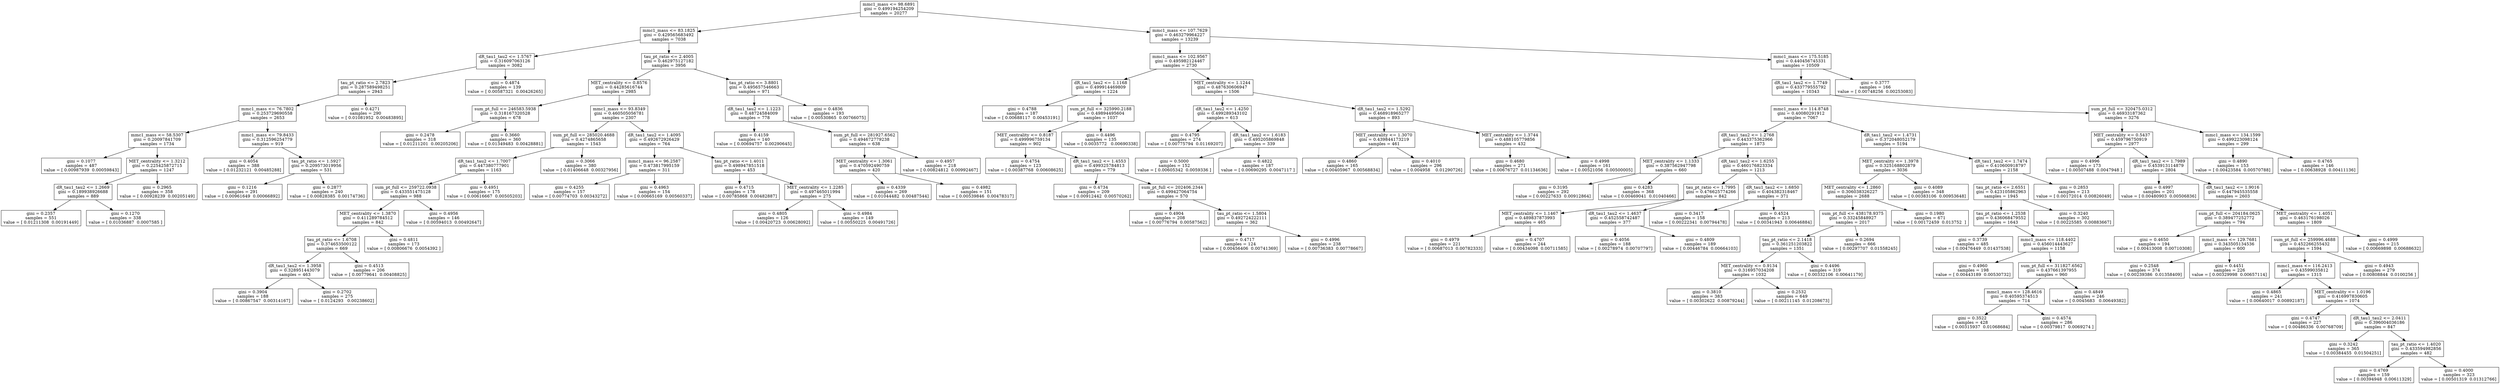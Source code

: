 digraph Tree {
0 [label="mmc1_mass <= 98.6891\ngini = 0.499194254209\nsamples = 20277", shape="box"] ;
1 [label="mmc1_mass <= 83.1825\ngini = 0.429565683492\nsamples = 7038", shape="box"] ;
0 -> 1 ;
2 [label="dR_tau1_tau2 <= 1.5767\ngini = 0.316097063126\nsamples = 3082", shape="box"] ;
1 -> 2 ;
3 [label="tau_pt_ratio <= 2.7823\ngini = 0.287589498251\nsamples = 2943", shape="box"] ;
2 -> 3 ;
4 [label="mmc1_mass <= 76.7802\ngini = 0.253729690558\nsamples = 2653", shape="box"] ;
3 -> 4 ;
5 [label="mmc1_mass <= 58.5307\ngini = 0.20097841709\nsamples = 1734", shape="box"] ;
4 -> 5 ;
6 [label="gini = 0.1077\nsamples = 487\nvalue = [ 0.00987939  0.00059843]", shape="box"] ;
5 -> 6 ;
7 [label="MET_centrality <= 1.3212\ngini = 0.225425872715\nsamples = 1247", shape="box"] ;
5 -> 7 ;
8 [label="dR_tau1_tau2 <= 1.2669\ngini = 0.189938926688\nsamples = 889", shape="box"] ;
7 -> 8 ;
9 [label="gini = 0.2357\nsamples = 551\nvalue = [ 0.01211308  0.00191449]", shape="box"] ;
8 -> 9 ;
10 [label="gini = 0.1270\nsamples = 338\nvalue = [ 0.01036887  0.0007585 ]", shape="box"] ;
8 -> 10 ;
11 [label="gini = 0.2965\nsamples = 358\nvalue = [ 0.00928239  0.00205149]", shape="box"] ;
7 -> 11 ;
12 [label="mmc1_mass <= 79.8433\ngini = 0.312596254779\nsamples = 919", shape="box"] ;
4 -> 12 ;
13 [label="gini = 0.4054\nsamples = 388\nvalue = [ 0.01232121  0.00485288]", shape="box"] ;
12 -> 13 ;
14 [label="tau_pt_ratio <= 1.5927\ngini = 0.209573019956\nsamples = 531", shape="box"] ;
12 -> 14 ;
15 [label="gini = 0.1216\nsamples = 291\nvalue = [ 0.00961649  0.00066892]", shape="box"] ;
14 -> 15 ;
16 [label="gini = 0.2877\nsamples = 240\nvalue = [ 0.00828385  0.00174736]", shape="box"] ;
14 -> 16 ;
17 [label="gini = 0.4271\nsamples = 290\nvalue = [ 0.01081952  0.00483895]", shape="box"] ;
3 -> 17 ;
18 [label="gini = 0.4874\nsamples = 139\nvalue = [ 0.00587321  0.00426265]", shape="box"] ;
2 -> 18 ;
19 [label="tau_pt_ratio <= 2.4005\ngini = 0.462975127182\nsamples = 3956", shape="box"] ;
1 -> 19 ;
20 [label="MET_centrality <= 0.8576\ngini = 0.44285616744\nsamples = 2985", shape="box"] ;
19 -> 20 ;
21 [label="sum_pt_full <= 246583.5938\ngini = 0.318167320528\nsamples = 678", shape="box"] ;
20 -> 21 ;
22 [label="gini = 0.2478\nsamples = 318\nvalue = [ 0.01211201  0.00205206]", shape="box"] ;
21 -> 22 ;
23 [label="gini = 0.3660\nsamples = 360\nvalue = [ 0.01349483  0.00428881]", shape="box"] ;
21 -> 23 ;
24 [label="mmc1_mass <= 93.8349\ngini = 0.460505056781\nsamples = 2307", shape="box"] ;
20 -> 24 ;
25 [label="sum_pt_full <= 285020.4688\ngini = 0.4274865658\nsamples = 1543", shape="box"] ;
24 -> 25 ;
26 [label="dR_tau1_tau2 <= 1.7007\ngini = 0.447380777901\nsamples = 1163", shape="box"] ;
25 -> 26 ;
27 [label="sum_pt_full <= 259722.0938\ngini = 0.433551475128\nsamples = 988", shape="box"] ;
26 -> 27 ;
28 [label="MET_centrality <= 1.3870\ngini = 0.411289784512\nsamples = 842", shape="box"] ;
27 -> 28 ;
29 [label="tau_pt_ratio <= 1.6708\ngini = 0.374653500122\nsamples = 669", shape="box"] ;
28 -> 29 ;
30 [label="dR_tau1_tau2 <= 1.3958\ngini = 0.328951443079\nsamples = 463", shape="box"] ;
29 -> 30 ;
31 [label="gini = 0.3904\nsamples = 188\nvalue = [ 0.00867547  0.00314167]", shape="box"] ;
30 -> 31 ;
32 [label="gini = 0.2702\nsamples = 275\nvalue = [ 0.0124293   0.00238602]", shape="box"] ;
30 -> 32 ;
33 [label="gini = 0.4513\nsamples = 206\nvalue = [ 0.00779641  0.00408825]", shape="box"] ;
29 -> 33 ;
34 [label="gini = 0.4811\nsamples = 173\nvalue = [ 0.00806676  0.0054392 ]", shape="box"] ;
28 -> 34 ;
35 [label="gini = 0.4956\nsamples = 146\nvalue = [ 0.00594013  0.00492647]", shape="box"] ;
27 -> 35 ;
36 [label="gini = 0.4951\nsamples = 175\nvalue = [ 0.00616667  0.00505203]", shape="box"] ;
26 -> 36 ;
37 [label="gini = 0.3066\nsamples = 380\nvalue = [ 0.01406648  0.00327956]", shape="box"] ;
25 -> 37 ;
38 [label="dR_tau1_tau2 <= 1.4095\ngini = 0.492672926429\nsamples = 764", shape="box"] ;
24 -> 38 ;
39 [label="mmc1_mass <= 96.2587\ngini = 0.473817995159\nsamples = 311", shape="box"] ;
38 -> 39 ;
40 [label="gini = 0.4255\nsamples = 157\nvalue = [ 0.00774703  0.00343272]", shape="box"] ;
39 -> 40 ;
41 [label="gini = 0.4963\nsamples = 154\nvalue = [ 0.00665169  0.00560337]", shape="box"] ;
39 -> 41 ;
42 [label="tau_pt_ratio <= 1.4011\ngini = 0.498947851518\nsamples = 453", shape="box"] ;
38 -> 42 ;
43 [label="gini = 0.4715\nsamples = 178\nvalue = [ 0.00785868  0.00482887]", shape="box"] ;
42 -> 43 ;
44 [label="MET_centrality <= 1.2285\ngini = 0.497465011994\nsamples = 275", shape="box"] ;
42 -> 44 ;
45 [label="gini = 0.4805\nsamples = 126\nvalue = [ 0.00420723  0.00628092]", shape="box"] ;
44 -> 45 ;
46 [label="gini = 0.4984\nsamples = 149\nvalue = [ 0.00550225  0.00491726]", shape="box"] ;
44 -> 46 ;
47 [label="tau_pt_ratio <= 3.8801\ngini = 0.495657546663\nsamples = 971", shape="box"] ;
19 -> 47 ;
48 [label="dR_tau1_tau2 <= 1.1223\ngini = 0.48724584009\nsamples = 778", shape="box"] ;
47 -> 48 ;
49 [label="gini = 0.4159\nsamples = 140\nvalue = [ 0.00694757  0.00290645]", shape="box"] ;
48 -> 49 ;
50 [label="sum_pt_full <= 281927.6562\ngini = 0.494672779238\nsamples = 638", shape="box"] ;
48 -> 50 ;
51 [label="MET_centrality <= 1.3061\ngini = 0.470592490759\nsamples = 420", shape="box"] ;
50 -> 51 ;
52 [label="gini = 0.4339\nsamples = 269\nvalue = [ 0.01044482  0.00487544]", shape="box"] ;
51 -> 52 ;
53 [label="gini = 0.4982\nsamples = 151\nvalue = [ 0.00539846  0.00478317]", shape="box"] ;
51 -> 53 ;
54 [label="gini = 0.4957\nsamples = 218\nvalue = [ 0.00824812  0.00992467]", shape="box"] ;
50 -> 54 ;
55 [label="gini = 0.4836\nsamples = 193\nvalue = [ 0.00530865  0.00766075]", shape="box"] ;
47 -> 55 ;
56 [label="mmc1_mass <= 107.7629\ngini = 0.463279964227\nsamples = 13239", shape="box"] ;
0 -> 56 ;
57 [label="mmc1_mass <= 102.9567\ngini = 0.495982124467\nsamples = 2730", shape="box"] ;
56 -> 57 ;
58 [label="dR_tau1_tau2 <= 1.1168\ngini = 0.499914469809\nsamples = 1224", shape="box"] ;
57 -> 58 ;
59 [label="gini = 0.4788\nsamples = 187\nvalue = [ 0.00688117  0.00453191]", shape="box"] ;
58 -> 59 ;
60 [label="sum_pt_full <= 325990.2188\ngini = 0.49894495604\nsamples = 1037", shape="box"] ;
58 -> 60 ;
61 [label="MET_centrality <= 0.8187\ngini = 0.499996759134\nsamples = 902", shape="box"] ;
60 -> 61 ;
62 [label="gini = 0.4754\nsamples = 123\nvalue = [ 0.00387768  0.00608625]", shape="box"] ;
61 -> 62 ;
63 [label="dR_tau1_tau2 <= 1.4553\ngini = 0.499325784813\nsamples = 779", shape="box"] ;
61 -> 63 ;
64 [label="gini = 0.4734\nsamples = 209\nvalue = [ 0.00912442  0.00570262]", shape="box"] ;
63 -> 64 ;
65 [label="sum_pt_full <= 202406.2344\ngini = 0.499427064754\nsamples = 570", shape="box"] ;
63 -> 65 ;
66 [label="gini = 0.4904\nsamples = 208\nvalue = [ 0.00776794  0.00587562]", shape="box"] ;
65 -> 66 ;
67 [label="tau_pt_ratio <= 1.5804\ngini = 0.492724222111\nsamples = 362", shape="box"] ;
65 -> 67 ;
68 [label="gini = 0.4717\nsamples = 124\nvalue = [ 0.00456406  0.00741369]", shape="box"] ;
67 -> 68 ;
69 [label="gini = 0.4996\nsamples = 238\nvalue = [ 0.00736383  0.00778667]", shape="box"] ;
67 -> 69 ;
70 [label="gini = 0.4496\nsamples = 135\nvalue = [ 0.0035772   0.00690338]", shape="box"] ;
60 -> 70 ;
71 [label="MET_centrality <= 1.1244\ngini = 0.487630606947\nsamples = 1506", shape="box"] ;
57 -> 71 ;
72 [label="dR_tau1_tau2 <= 1.4250\ngini = 0.499289343102\nsamples = 613", shape="box"] ;
71 -> 72 ;
73 [label="gini = 0.4795\nsamples = 274\nvalue = [ 0.00775794  0.01169207]", shape="box"] ;
72 -> 73 ;
74 [label="dR_tau1_tau2 <= 1.6183\ngini = 0.495205869848\nsamples = 339", shape="box"] ;
72 -> 74 ;
75 [label="gini = 0.5000\nsamples = 152\nvalue = [ 0.00605342  0.0059336 ]", shape="box"] ;
74 -> 75 ;
76 [label="gini = 0.4822\nsamples = 187\nvalue = [ 0.00690295  0.0047117 ]", shape="box"] ;
74 -> 76 ;
77 [label="dR_tau1_tau2 <= 1.5292\ngini = 0.468918965277\nsamples = 893", shape="box"] ;
71 -> 77 ;
78 [label="MET_centrality <= 1.3070\ngini = 0.439844173219\nsamples = 461", shape="box"] ;
77 -> 78 ;
79 [label="gini = 0.4860\nsamples = 165\nvalue = [ 0.00405967  0.00568834]", shape="box"] ;
78 -> 79 ;
80 [label="gini = 0.4010\nsamples = 296\nvalue = [ 0.004958    0.01290726]", shape="box"] ;
78 -> 80 ;
81 [label="MET_centrality <= 1.3744\ngini = 0.488105779856\nsamples = 432", shape="box"] ;
77 -> 81 ;
82 [label="gini = 0.4680\nsamples = 271\nvalue = [ 0.00676727  0.01134636]", shape="box"] ;
81 -> 82 ;
83 [label="gini = 0.4998\nsamples = 161\nvalue = [ 0.00521056  0.00500005]", shape="box"] ;
81 -> 83 ;
84 [label="mmc1_mass <= 175.5185\ngini = 0.440456745331\nsamples = 10509", shape="box"] ;
56 -> 84 ;
85 [label="dR_tau1_tau2 <= 1.7749\ngini = 0.433779555792\nsamples = 10343", shape="box"] ;
84 -> 85 ;
86 [label="mmc1_mass <= 114.8748\ngini = 0.40080291912\nsamples = 7067", shape="box"] ;
85 -> 86 ;
87 [label="dR_tau1_tau2 <= 1.2768\ngini = 0.443375362966\nsamples = 1873", shape="box"] ;
86 -> 87 ;
88 [label="MET_centrality <= 1.1333\ngini = 0.387562947798\nsamples = 660", shape="box"] ;
87 -> 88 ;
89 [label="gini = 0.3195\nsamples = 292\nvalue = [ 0.00227633  0.00912864]", shape="box"] ;
88 -> 89 ;
90 [label="gini = 0.4283\nsamples = 368\nvalue = [ 0.00469041  0.01040466]", shape="box"] ;
88 -> 90 ;
91 [label="dR_tau1_tau2 <= 1.6255\ngini = 0.460176823334\nsamples = 1213", shape="box"] ;
87 -> 91 ;
92 [label="tau_pt_ratio <= 1.7995\ngini = 0.476625774266\nsamples = 842", shape="box"] ;
91 -> 92 ;
93 [label="MET_centrality <= 1.1467\ngini = 0.489837873993\nsamples = 465", shape="box"] ;
92 -> 93 ;
94 [label="gini = 0.4979\nsamples = 221\nvalue = [ 0.00687013  0.00782333]", shape="box"] ;
93 -> 94 ;
95 [label="gini = 0.4707\nsamples = 244\nvalue = [ 0.00434098  0.00711585]", shape="box"] ;
93 -> 95 ;
96 [label="dR_tau1_tau2 <= 1.4637\ngini = 0.452558742487\nsamples = 377", shape="box"] ;
92 -> 96 ;
97 [label="gini = 0.4056\nsamples = 188\nvalue = [ 0.00278974  0.00707797]", shape="box"] ;
96 -> 97 ;
98 [label="gini = 0.4809\nsamples = 189\nvalue = [ 0.00446784  0.00664103]", shape="box"] ;
96 -> 98 ;
99 [label="dR_tau1_tau2 <= 1.6850\ngini = 0.404382318467\nsamples = 371", shape="box"] ;
91 -> 99 ;
100 [label="gini = 0.3417\nsamples = 158\nvalue = [ 0.00222341  0.00794478]", shape="box"] ;
99 -> 100 ;
101 [label="gini = 0.4524\nsamples = 213\nvalue = [ 0.00341943  0.00646884]", shape="box"] ;
99 -> 101 ;
102 [label="dR_tau1_tau2 <= 1.4731\ngini = 0.372048052179\nsamples = 5194", shape="box"] ;
86 -> 102 ;
103 [label="MET_centrality <= 1.3978\ngini = 0.325168802879\nsamples = 3036", shape="box"] ;
102 -> 103 ;
104 [label="MET_centrality <= 1.2860\ngini = 0.306038326227\nsamples = 2688", shape="box"] ;
103 -> 104 ;
105 [label="sum_pt_full <= 438178.9375\ngini = 0.33245848927\nsamples = 2017", shape="box"] ;
104 -> 105 ;
106 [label="tau_pt_ratio <= 2.1418\ngini = 0.361251203822\nsamples = 1351", shape="box"] ;
105 -> 106 ;
107 [label="MET_centrality <= 0.9134\ngini = 0.316957034208\nsamples = 1032", shape="box"] ;
106 -> 107 ;
108 [label="gini = 0.3810\nsamples = 383\nvalue = [ 0.00302622  0.00879244]", shape="box"] ;
107 -> 108 ;
109 [label="gini = 0.2532\nsamples = 649\nvalue = [ 0.00211145  0.01208673]", shape="box"] ;
107 -> 109 ;
110 [label="gini = 0.4496\nsamples = 319\nvalue = [ 0.00332106  0.00641179]", shape="box"] ;
106 -> 110 ;
111 [label="gini = 0.2694\nsamples = 666\nvalue = [ 0.00297707  0.01558245]", shape="box"] ;
105 -> 111 ;
112 [label="gini = 0.1980\nsamples = 671\nvalue = [ 0.00172459  0.013752  ]", shape="box"] ;
104 -> 112 ;
113 [label="gini = 0.4089\nsamples = 348\nvalue = [ 0.00383106  0.00953648]", shape="box"] ;
103 -> 113 ;
114 [label="dR_tau1_tau2 <= 1.7474\ngini = 0.410600918797\nsamples = 2158", shape="box"] ;
102 -> 114 ;
115 [label="tau_pt_ratio <= 2.6551\ngini = 0.423105862963\nsamples = 1945", shape="box"] ;
114 -> 115 ;
116 [label="tau_pt_ratio <= 1.2538\ngini = 0.436068479552\nsamples = 1643", shape="box"] ;
115 -> 116 ;
117 [label="gini = 0.3739\nsamples = 485\nvalue = [ 0.00476449  0.01437538]", shape="box"] ;
116 -> 117 ;
118 [label="mmc1_mass <= 118.4402\ngini = 0.456014443627\nsamples = 1158", shape="box"] ;
116 -> 118 ;
119 [label="gini = 0.4960\nsamples = 198\nvalue = [ 0.00443189  0.00530732]", shape="box"] ;
118 -> 119 ;
120 [label="sum_pt_full <= 311827.6562\ngini = 0.437661397955\nsamples = 960", shape="box"] ;
118 -> 120 ;
121 [label="mmc1_mass <= 128.4616\ngini = 0.40595374513\nsamples = 714", shape="box"] ;
120 -> 121 ;
122 [label="gini = 0.3522\nsamples = 428\nvalue = [ 0.00315937  0.01068684]", shape="box"] ;
121 -> 122 ;
123 [label="gini = 0.4574\nsamples = 286\nvalue = [ 0.00379817  0.0069274 ]", shape="box"] ;
121 -> 123 ;
124 [label="gini = 0.4849\nsamples = 246\nvalue = [ 0.0045683   0.00649382]", shape="box"] ;
120 -> 124 ;
125 [label="gini = 0.3240\nsamples = 302\nvalue = [ 0.00225585  0.00883667]", shape="box"] ;
115 -> 125 ;
126 [label="gini = 0.2853\nsamples = 213\nvalue = [ 0.00172014  0.00826049]", shape="box"] ;
114 -> 126 ;
127 [label="sum_pt_full <= 320475.0312\ngini = 0.46933187362\nsamples = 3276", shape="box"] ;
85 -> 127 ;
128 [label="MET_centrality <= 0.5437\ngini = 0.459796750919\nsamples = 2977", shape="box"] ;
127 -> 128 ;
129 [label="gini = 0.4996\nsamples = 173\nvalue = [ 0.00507488  0.0047948 ]", shape="box"] ;
128 -> 129 ;
130 [label="dR_tau1_tau2 <= 1.7989\ngini = 0.453913114879\nsamples = 2804", shape="box"] ;
128 -> 130 ;
131 [label="gini = 0.4997\nsamples = 201\nvalue = [ 0.00480903  0.00506836]", shape="box"] ;
130 -> 131 ;
132 [label="dR_tau1_tau2 <= 1.9016\ngini = 0.447945535558\nsamples = 2603", shape="box"] ;
130 -> 132 ;
133 [label="sum_pt_full <= 204184.0625\ngini = 0.389477252772\nsamples = 794", shape="box"] ;
132 -> 133 ;
134 [label="gini = 0.4650\nsamples = 194\nvalue = [ 0.00413008  0.00710308]", shape="box"] ;
133 -> 134 ;
135 [label="mmc1_mass <= 129.7681\ngini = 0.343505134536\nsamples = 600", shape="box"] ;
133 -> 135 ;
136 [label="gini = 0.2548\nsamples = 374\nvalue = [ 0.00239386  0.01358409]", shape="box"] ;
135 -> 136 ;
137 [label="gini = 0.4451\nsamples = 226\nvalue = [ 0.00329998  0.00657114]", shape="box"] ;
135 -> 137 ;
138 [label="MET_centrality <= 1.4051\ngini = 0.463176198026\nsamples = 1809", shape="box"] ;
132 -> 138 ;
139 [label="sum_pt_full <= 259996.4688\ngini = 0.452266255432\nsamples = 1594", shape="box"] ;
138 -> 139 ;
140 [label="mmc1_mass <= 116.2413\ngini = 0.43599035812\nsamples = 1315", shape="box"] ;
139 -> 140 ;
141 [label="gini = 0.4865\nsamples = 241\nvalue = [ 0.00640017  0.00892187]", shape="box"] ;
140 -> 141 ;
142 [label="MET_centrality <= 1.0196\ngini = 0.416997830605\nsamples = 1074", shape="box"] ;
140 -> 142 ;
143 [label="gini = 0.4747\nsamples = 227\nvalue = [ 0.00486336  0.00768709]", shape="box"] ;
142 -> 143 ;
144 [label="dR_tau1_tau2 <= 2.0411\ngini = 0.396004036186\nsamples = 847", shape="box"] ;
142 -> 144 ;
145 [label="gini = 0.3242\nsamples = 365\nvalue = [ 0.00384455  0.01504251]", shape="box"] ;
144 -> 145 ;
146 [label="tau_pt_ratio <= 1.4020\ngini = 0.433594982856\nsamples = 482", shape="box"] ;
144 -> 146 ;
147 [label="gini = 0.4769\nsamples = 159\nvalue = [ 0.00394948  0.00611329]", shape="box"] ;
146 -> 147 ;
148 [label="gini = 0.4000\nsamples = 323\nvalue = [ 0.00501319  0.01312766]", shape="box"] ;
146 -> 148 ;
149 [label="gini = 0.4943\nsamples = 279\nvalue = [ 0.00808844  0.0100256 ]", shape="box"] ;
139 -> 149 ;
150 [label="gini = 0.4999\nsamples = 215\nvalue = [ 0.00669898  0.00688632]", shape="box"] ;
138 -> 150 ;
151 [label="mmc1_mass <= 134.1599\ngini = 0.499223098124\nsamples = 299", shape="box"] ;
127 -> 151 ;
152 [label="gini = 0.4890\nsamples = 153\nvalue = [ 0.00423584  0.00570788]", shape="box"] ;
151 -> 152 ;
153 [label="gini = 0.4765\nsamples = 146\nvalue = [ 0.00638928  0.00411136]", shape="box"] ;
151 -> 153 ;
154 [label="gini = 0.3777\nsamples = 166\nvalue = [ 0.00748256  0.00253083]", shape="box"] ;
84 -> 154 ;
}